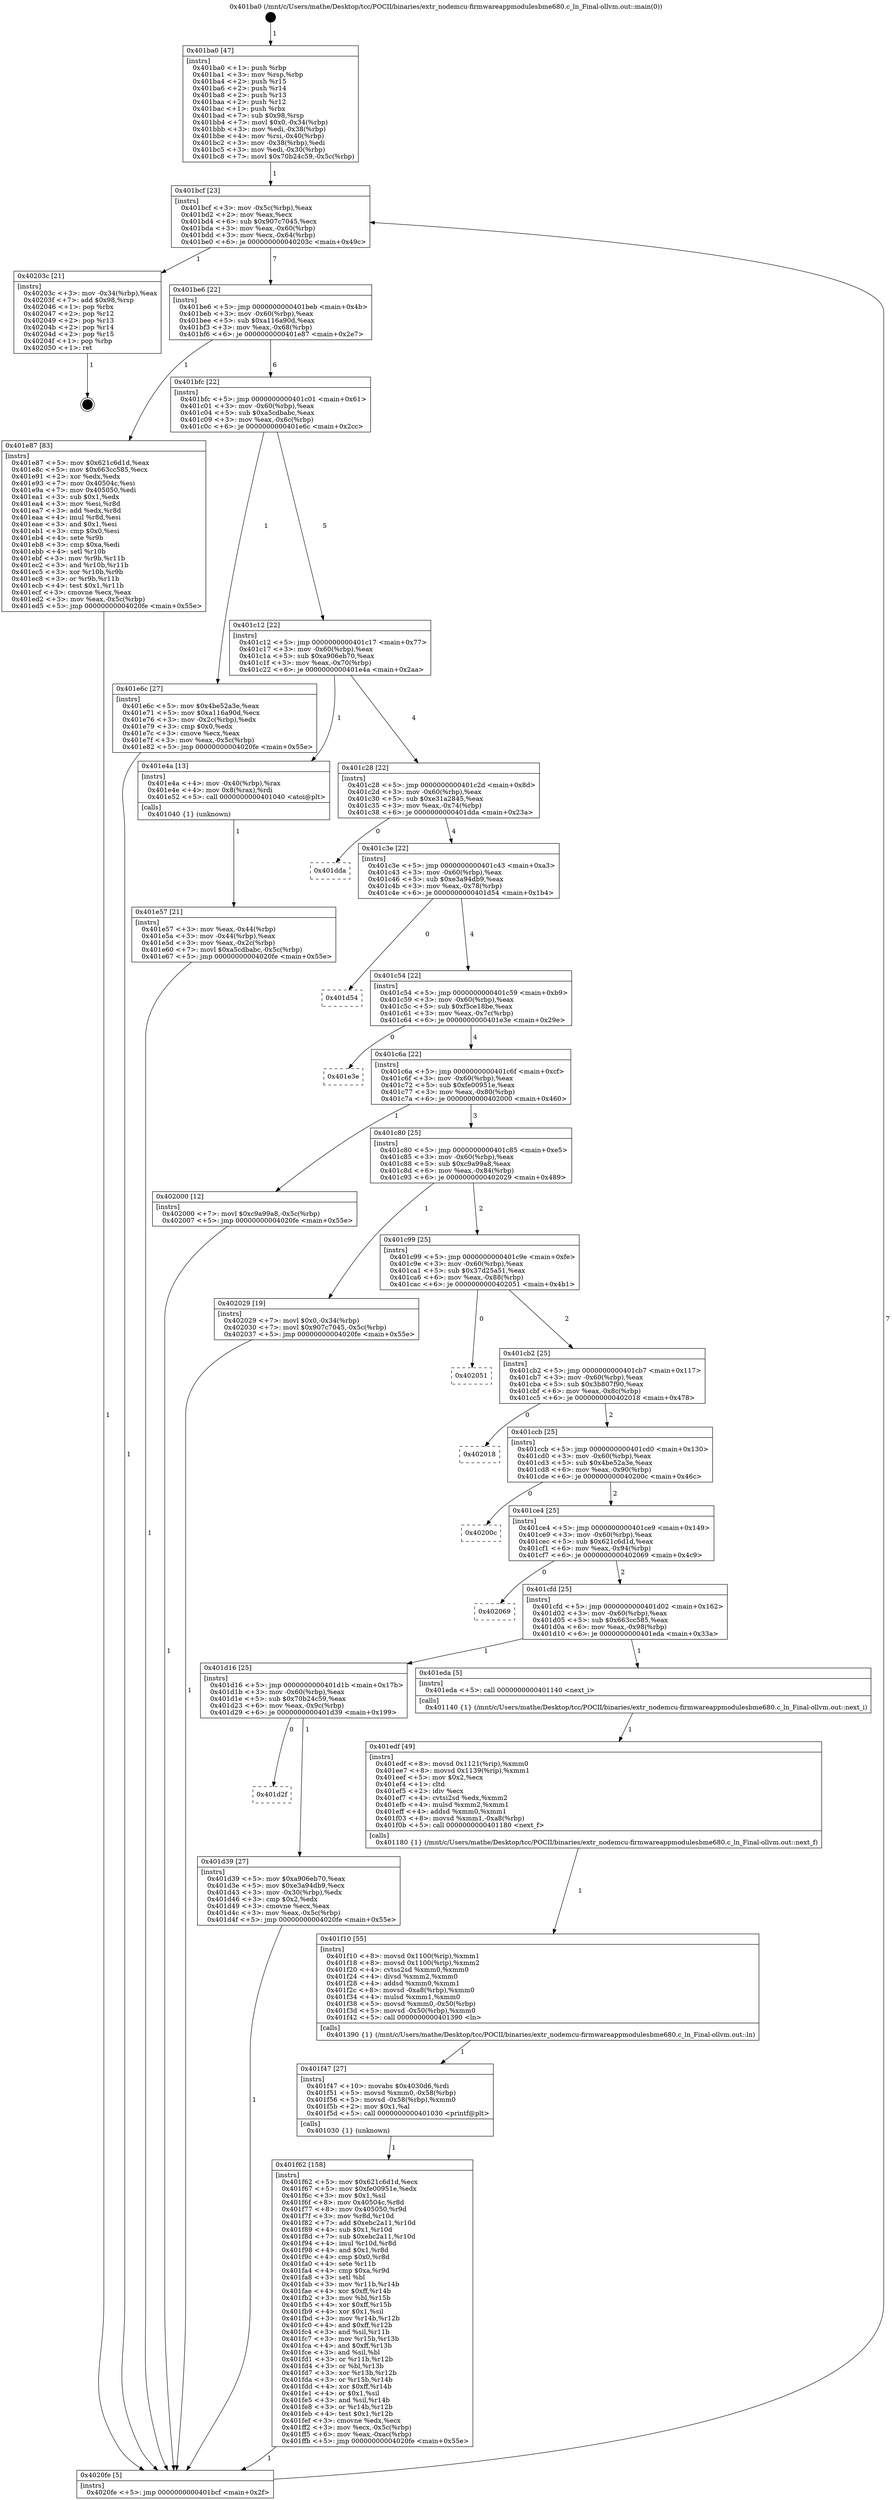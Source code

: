 digraph "0x401ba0" {
  label = "0x401ba0 (/mnt/c/Users/mathe/Desktop/tcc/POCII/binaries/extr_nodemcu-firmwareappmodulesbme680.c_ln_Final-ollvm.out::main(0))"
  labelloc = "t"
  node[shape=record]

  Entry [label="",width=0.3,height=0.3,shape=circle,fillcolor=black,style=filled]
  "0x401bcf" [label="{
     0x401bcf [23]\l
     | [instrs]\l
     &nbsp;&nbsp;0x401bcf \<+3\>: mov -0x5c(%rbp),%eax\l
     &nbsp;&nbsp;0x401bd2 \<+2\>: mov %eax,%ecx\l
     &nbsp;&nbsp;0x401bd4 \<+6\>: sub $0x907c7045,%ecx\l
     &nbsp;&nbsp;0x401bda \<+3\>: mov %eax,-0x60(%rbp)\l
     &nbsp;&nbsp;0x401bdd \<+3\>: mov %ecx,-0x64(%rbp)\l
     &nbsp;&nbsp;0x401be0 \<+6\>: je 000000000040203c \<main+0x49c\>\l
  }"]
  "0x40203c" [label="{
     0x40203c [21]\l
     | [instrs]\l
     &nbsp;&nbsp;0x40203c \<+3\>: mov -0x34(%rbp),%eax\l
     &nbsp;&nbsp;0x40203f \<+7\>: add $0x98,%rsp\l
     &nbsp;&nbsp;0x402046 \<+1\>: pop %rbx\l
     &nbsp;&nbsp;0x402047 \<+2\>: pop %r12\l
     &nbsp;&nbsp;0x402049 \<+2\>: pop %r13\l
     &nbsp;&nbsp;0x40204b \<+2\>: pop %r14\l
     &nbsp;&nbsp;0x40204d \<+2\>: pop %r15\l
     &nbsp;&nbsp;0x40204f \<+1\>: pop %rbp\l
     &nbsp;&nbsp;0x402050 \<+1\>: ret\l
  }"]
  "0x401be6" [label="{
     0x401be6 [22]\l
     | [instrs]\l
     &nbsp;&nbsp;0x401be6 \<+5\>: jmp 0000000000401beb \<main+0x4b\>\l
     &nbsp;&nbsp;0x401beb \<+3\>: mov -0x60(%rbp),%eax\l
     &nbsp;&nbsp;0x401bee \<+5\>: sub $0xa116a90d,%eax\l
     &nbsp;&nbsp;0x401bf3 \<+3\>: mov %eax,-0x68(%rbp)\l
     &nbsp;&nbsp;0x401bf6 \<+6\>: je 0000000000401e87 \<main+0x2e7\>\l
  }"]
  Exit [label="",width=0.3,height=0.3,shape=circle,fillcolor=black,style=filled,peripheries=2]
  "0x401e87" [label="{
     0x401e87 [83]\l
     | [instrs]\l
     &nbsp;&nbsp;0x401e87 \<+5\>: mov $0x621c6d1d,%eax\l
     &nbsp;&nbsp;0x401e8c \<+5\>: mov $0x663cc585,%ecx\l
     &nbsp;&nbsp;0x401e91 \<+2\>: xor %edx,%edx\l
     &nbsp;&nbsp;0x401e93 \<+7\>: mov 0x40504c,%esi\l
     &nbsp;&nbsp;0x401e9a \<+7\>: mov 0x405050,%edi\l
     &nbsp;&nbsp;0x401ea1 \<+3\>: sub $0x1,%edx\l
     &nbsp;&nbsp;0x401ea4 \<+3\>: mov %esi,%r8d\l
     &nbsp;&nbsp;0x401ea7 \<+3\>: add %edx,%r8d\l
     &nbsp;&nbsp;0x401eaa \<+4\>: imul %r8d,%esi\l
     &nbsp;&nbsp;0x401eae \<+3\>: and $0x1,%esi\l
     &nbsp;&nbsp;0x401eb1 \<+3\>: cmp $0x0,%esi\l
     &nbsp;&nbsp;0x401eb4 \<+4\>: sete %r9b\l
     &nbsp;&nbsp;0x401eb8 \<+3\>: cmp $0xa,%edi\l
     &nbsp;&nbsp;0x401ebb \<+4\>: setl %r10b\l
     &nbsp;&nbsp;0x401ebf \<+3\>: mov %r9b,%r11b\l
     &nbsp;&nbsp;0x401ec2 \<+3\>: and %r10b,%r11b\l
     &nbsp;&nbsp;0x401ec5 \<+3\>: xor %r10b,%r9b\l
     &nbsp;&nbsp;0x401ec8 \<+3\>: or %r9b,%r11b\l
     &nbsp;&nbsp;0x401ecb \<+4\>: test $0x1,%r11b\l
     &nbsp;&nbsp;0x401ecf \<+3\>: cmovne %ecx,%eax\l
     &nbsp;&nbsp;0x401ed2 \<+3\>: mov %eax,-0x5c(%rbp)\l
     &nbsp;&nbsp;0x401ed5 \<+5\>: jmp 00000000004020fe \<main+0x55e\>\l
  }"]
  "0x401bfc" [label="{
     0x401bfc [22]\l
     | [instrs]\l
     &nbsp;&nbsp;0x401bfc \<+5\>: jmp 0000000000401c01 \<main+0x61\>\l
     &nbsp;&nbsp;0x401c01 \<+3\>: mov -0x60(%rbp),%eax\l
     &nbsp;&nbsp;0x401c04 \<+5\>: sub $0xa5cdbabc,%eax\l
     &nbsp;&nbsp;0x401c09 \<+3\>: mov %eax,-0x6c(%rbp)\l
     &nbsp;&nbsp;0x401c0c \<+6\>: je 0000000000401e6c \<main+0x2cc\>\l
  }"]
  "0x401f62" [label="{
     0x401f62 [158]\l
     | [instrs]\l
     &nbsp;&nbsp;0x401f62 \<+5\>: mov $0x621c6d1d,%ecx\l
     &nbsp;&nbsp;0x401f67 \<+5\>: mov $0xfe00951e,%edx\l
     &nbsp;&nbsp;0x401f6c \<+3\>: mov $0x1,%sil\l
     &nbsp;&nbsp;0x401f6f \<+8\>: mov 0x40504c,%r8d\l
     &nbsp;&nbsp;0x401f77 \<+8\>: mov 0x405050,%r9d\l
     &nbsp;&nbsp;0x401f7f \<+3\>: mov %r8d,%r10d\l
     &nbsp;&nbsp;0x401f82 \<+7\>: add $0xebc2a11,%r10d\l
     &nbsp;&nbsp;0x401f89 \<+4\>: sub $0x1,%r10d\l
     &nbsp;&nbsp;0x401f8d \<+7\>: sub $0xebc2a11,%r10d\l
     &nbsp;&nbsp;0x401f94 \<+4\>: imul %r10d,%r8d\l
     &nbsp;&nbsp;0x401f98 \<+4\>: and $0x1,%r8d\l
     &nbsp;&nbsp;0x401f9c \<+4\>: cmp $0x0,%r8d\l
     &nbsp;&nbsp;0x401fa0 \<+4\>: sete %r11b\l
     &nbsp;&nbsp;0x401fa4 \<+4\>: cmp $0xa,%r9d\l
     &nbsp;&nbsp;0x401fa8 \<+3\>: setl %bl\l
     &nbsp;&nbsp;0x401fab \<+3\>: mov %r11b,%r14b\l
     &nbsp;&nbsp;0x401fae \<+4\>: xor $0xff,%r14b\l
     &nbsp;&nbsp;0x401fb2 \<+3\>: mov %bl,%r15b\l
     &nbsp;&nbsp;0x401fb5 \<+4\>: xor $0xff,%r15b\l
     &nbsp;&nbsp;0x401fb9 \<+4\>: xor $0x1,%sil\l
     &nbsp;&nbsp;0x401fbd \<+3\>: mov %r14b,%r12b\l
     &nbsp;&nbsp;0x401fc0 \<+4\>: and $0xff,%r12b\l
     &nbsp;&nbsp;0x401fc4 \<+3\>: and %sil,%r11b\l
     &nbsp;&nbsp;0x401fc7 \<+3\>: mov %r15b,%r13b\l
     &nbsp;&nbsp;0x401fca \<+4\>: and $0xff,%r13b\l
     &nbsp;&nbsp;0x401fce \<+3\>: and %sil,%bl\l
     &nbsp;&nbsp;0x401fd1 \<+3\>: or %r11b,%r12b\l
     &nbsp;&nbsp;0x401fd4 \<+3\>: or %bl,%r13b\l
     &nbsp;&nbsp;0x401fd7 \<+3\>: xor %r13b,%r12b\l
     &nbsp;&nbsp;0x401fda \<+3\>: or %r15b,%r14b\l
     &nbsp;&nbsp;0x401fdd \<+4\>: xor $0xff,%r14b\l
     &nbsp;&nbsp;0x401fe1 \<+4\>: or $0x1,%sil\l
     &nbsp;&nbsp;0x401fe5 \<+3\>: and %sil,%r14b\l
     &nbsp;&nbsp;0x401fe8 \<+3\>: or %r14b,%r12b\l
     &nbsp;&nbsp;0x401feb \<+4\>: test $0x1,%r12b\l
     &nbsp;&nbsp;0x401fef \<+3\>: cmovne %edx,%ecx\l
     &nbsp;&nbsp;0x401ff2 \<+3\>: mov %ecx,-0x5c(%rbp)\l
     &nbsp;&nbsp;0x401ff5 \<+6\>: mov %eax,-0xac(%rbp)\l
     &nbsp;&nbsp;0x401ffb \<+5\>: jmp 00000000004020fe \<main+0x55e\>\l
  }"]
  "0x401e6c" [label="{
     0x401e6c [27]\l
     | [instrs]\l
     &nbsp;&nbsp;0x401e6c \<+5\>: mov $0x4be52a3e,%eax\l
     &nbsp;&nbsp;0x401e71 \<+5\>: mov $0xa116a90d,%ecx\l
     &nbsp;&nbsp;0x401e76 \<+3\>: mov -0x2c(%rbp),%edx\l
     &nbsp;&nbsp;0x401e79 \<+3\>: cmp $0x0,%edx\l
     &nbsp;&nbsp;0x401e7c \<+3\>: cmove %ecx,%eax\l
     &nbsp;&nbsp;0x401e7f \<+3\>: mov %eax,-0x5c(%rbp)\l
     &nbsp;&nbsp;0x401e82 \<+5\>: jmp 00000000004020fe \<main+0x55e\>\l
  }"]
  "0x401c12" [label="{
     0x401c12 [22]\l
     | [instrs]\l
     &nbsp;&nbsp;0x401c12 \<+5\>: jmp 0000000000401c17 \<main+0x77\>\l
     &nbsp;&nbsp;0x401c17 \<+3\>: mov -0x60(%rbp),%eax\l
     &nbsp;&nbsp;0x401c1a \<+5\>: sub $0xa906eb70,%eax\l
     &nbsp;&nbsp;0x401c1f \<+3\>: mov %eax,-0x70(%rbp)\l
     &nbsp;&nbsp;0x401c22 \<+6\>: je 0000000000401e4a \<main+0x2aa\>\l
  }"]
  "0x401f47" [label="{
     0x401f47 [27]\l
     | [instrs]\l
     &nbsp;&nbsp;0x401f47 \<+10\>: movabs $0x4030d6,%rdi\l
     &nbsp;&nbsp;0x401f51 \<+5\>: movsd %xmm0,-0x58(%rbp)\l
     &nbsp;&nbsp;0x401f56 \<+5\>: movsd -0x58(%rbp),%xmm0\l
     &nbsp;&nbsp;0x401f5b \<+2\>: mov $0x1,%al\l
     &nbsp;&nbsp;0x401f5d \<+5\>: call 0000000000401030 \<printf@plt\>\l
     | [calls]\l
     &nbsp;&nbsp;0x401030 \{1\} (unknown)\l
  }"]
  "0x401e4a" [label="{
     0x401e4a [13]\l
     | [instrs]\l
     &nbsp;&nbsp;0x401e4a \<+4\>: mov -0x40(%rbp),%rax\l
     &nbsp;&nbsp;0x401e4e \<+4\>: mov 0x8(%rax),%rdi\l
     &nbsp;&nbsp;0x401e52 \<+5\>: call 0000000000401040 \<atoi@plt\>\l
     | [calls]\l
     &nbsp;&nbsp;0x401040 \{1\} (unknown)\l
  }"]
  "0x401c28" [label="{
     0x401c28 [22]\l
     | [instrs]\l
     &nbsp;&nbsp;0x401c28 \<+5\>: jmp 0000000000401c2d \<main+0x8d\>\l
     &nbsp;&nbsp;0x401c2d \<+3\>: mov -0x60(%rbp),%eax\l
     &nbsp;&nbsp;0x401c30 \<+5\>: sub $0xe31a2845,%eax\l
     &nbsp;&nbsp;0x401c35 \<+3\>: mov %eax,-0x74(%rbp)\l
     &nbsp;&nbsp;0x401c38 \<+6\>: je 0000000000401dda \<main+0x23a\>\l
  }"]
  "0x401f10" [label="{
     0x401f10 [55]\l
     | [instrs]\l
     &nbsp;&nbsp;0x401f10 \<+8\>: movsd 0x1100(%rip),%xmm1\l
     &nbsp;&nbsp;0x401f18 \<+8\>: movsd 0x1100(%rip),%xmm2\l
     &nbsp;&nbsp;0x401f20 \<+4\>: cvtss2sd %xmm0,%xmm0\l
     &nbsp;&nbsp;0x401f24 \<+4\>: divsd %xmm2,%xmm0\l
     &nbsp;&nbsp;0x401f28 \<+4\>: addsd %xmm0,%xmm1\l
     &nbsp;&nbsp;0x401f2c \<+8\>: movsd -0xa8(%rbp),%xmm0\l
     &nbsp;&nbsp;0x401f34 \<+4\>: mulsd %xmm1,%xmm0\l
     &nbsp;&nbsp;0x401f38 \<+5\>: movsd %xmm0,-0x50(%rbp)\l
     &nbsp;&nbsp;0x401f3d \<+5\>: movsd -0x50(%rbp),%xmm0\l
     &nbsp;&nbsp;0x401f42 \<+5\>: call 0000000000401390 \<ln\>\l
     | [calls]\l
     &nbsp;&nbsp;0x401390 \{1\} (/mnt/c/Users/mathe/Desktop/tcc/POCII/binaries/extr_nodemcu-firmwareappmodulesbme680.c_ln_Final-ollvm.out::ln)\l
  }"]
  "0x401dda" [label="{
     0x401dda\l
  }", style=dashed]
  "0x401c3e" [label="{
     0x401c3e [22]\l
     | [instrs]\l
     &nbsp;&nbsp;0x401c3e \<+5\>: jmp 0000000000401c43 \<main+0xa3\>\l
     &nbsp;&nbsp;0x401c43 \<+3\>: mov -0x60(%rbp),%eax\l
     &nbsp;&nbsp;0x401c46 \<+5\>: sub $0xe3a94db9,%eax\l
     &nbsp;&nbsp;0x401c4b \<+3\>: mov %eax,-0x78(%rbp)\l
     &nbsp;&nbsp;0x401c4e \<+6\>: je 0000000000401d54 \<main+0x1b4\>\l
  }"]
  "0x401edf" [label="{
     0x401edf [49]\l
     | [instrs]\l
     &nbsp;&nbsp;0x401edf \<+8\>: movsd 0x1121(%rip),%xmm0\l
     &nbsp;&nbsp;0x401ee7 \<+8\>: movsd 0x1139(%rip),%xmm1\l
     &nbsp;&nbsp;0x401eef \<+5\>: mov $0x2,%ecx\l
     &nbsp;&nbsp;0x401ef4 \<+1\>: cltd\l
     &nbsp;&nbsp;0x401ef5 \<+2\>: idiv %ecx\l
     &nbsp;&nbsp;0x401ef7 \<+4\>: cvtsi2sd %edx,%xmm2\l
     &nbsp;&nbsp;0x401efb \<+4\>: mulsd %xmm2,%xmm1\l
     &nbsp;&nbsp;0x401eff \<+4\>: addsd %xmm0,%xmm1\l
     &nbsp;&nbsp;0x401f03 \<+8\>: movsd %xmm1,-0xa8(%rbp)\l
     &nbsp;&nbsp;0x401f0b \<+5\>: call 0000000000401180 \<next_f\>\l
     | [calls]\l
     &nbsp;&nbsp;0x401180 \{1\} (/mnt/c/Users/mathe/Desktop/tcc/POCII/binaries/extr_nodemcu-firmwareappmodulesbme680.c_ln_Final-ollvm.out::next_f)\l
  }"]
  "0x401d54" [label="{
     0x401d54\l
  }", style=dashed]
  "0x401c54" [label="{
     0x401c54 [22]\l
     | [instrs]\l
     &nbsp;&nbsp;0x401c54 \<+5\>: jmp 0000000000401c59 \<main+0xb9\>\l
     &nbsp;&nbsp;0x401c59 \<+3\>: mov -0x60(%rbp),%eax\l
     &nbsp;&nbsp;0x401c5c \<+5\>: sub $0xf5ce18be,%eax\l
     &nbsp;&nbsp;0x401c61 \<+3\>: mov %eax,-0x7c(%rbp)\l
     &nbsp;&nbsp;0x401c64 \<+6\>: je 0000000000401e3e \<main+0x29e\>\l
  }"]
  "0x401e57" [label="{
     0x401e57 [21]\l
     | [instrs]\l
     &nbsp;&nbsp;0x401e57 \<+3\>: mov %eax,-0x44(%rbp)\l
     &nbsp;&nbsp;0x401e5a \<+3\>: mov -0x44(%rbp),%eax\l
     &nbsp;&nbsp;0x401e5d \<+3\>: mov %eax,-0x2c(%rbp)\l
     &nbsp;&nbsp;0x401e60 \<+7\>: movl $0xa5cdbabc,-0x5c(%rbp)\l
     &nbsp;&nbsp;0x401e67 \<+5\>: jmp 00000000004020fe \<main+0x55e\>\l
  }"]
  "0x401e3e" [label="{
     0x401e3e\l
  }", style=dashed]
  "0x401c6a" [label="{
     0x401c6a [22]\l
     | [instrs]\l
     &nbsp;&nbsp;0x401c6a \<+5\>: jmp 0000000000401c6f \<main+0xcf\>\l
     &nbsp;&nbsp;0x401c6f \<+3\>: mov -0x60(%rbp),%eax\l
     &nbsp;&nbsp;0x401c72 \<+5\>: sub $0xfe00951e,%eax\l
     &nbsp;&nbsp;0x401c77 \<+3\>: mov %eax,-0x80(%rbp)\l
     &nbsp;&nbsp;0x401c7a \<+6\>: je 0000000000402000 \<main+0x460\>\l
  }"]
  "0x401ba0" [label="{
     0x401ba0 [47]\l
     | [instrs]\l
     &nbsp;&nbsp;0x401ba0 \<+1\>: push %rbp\l
     &nbsp;&nbsp;0x401ba1 \<+3\>: mov %rsp,%rbp\l
     &nbsp;&nbsp;0x401ba4 \<+2\>: push %r15\l
     &nbsp;&nbsp;0x401ba6 \<+2\>: push %r14\l
     &nbsp;&nbsp;0x401ba8 \<+2\>: push %r13\l
     &nbsp;&nbsp;0x401baa \<+2\>: push %r12\l
     &nbsp;&nbsp;0x401bac \<+1\>: push %rbx\l
     &nbsp;&nbsp;0x401bad \<+7\>: sub $0x98,%rsp\l
     &nbsp;&nbsp;0x401bb4 \<+7\>: movl $0x0,-0x34(%rbp)\l
     &nbsp;&nbsp;0x401bbb \<+3\>: mov %edi,-0x38(%rbp)\l
     &nbsp;&nbsp;0x401bbe \<+4\>: mov %rsi,-0x40(%rbp)\l
     &nbsp;&nbsp;0x401bc2 \<+3\>: mov -0x38(%rbp),%edi\l
     &nbsp;&nbsp;0x401bc5 \<+3\>: mov %edi,-0x30(%rbp)\l
     &nbsp;&nbsp;0x401bc8 \<+7\>: movl $0x70b24c59,-0x5c(%rbp)\l
  }"]
  "0x402000" [label="{
     0x402000 [12]\l
     | [instrs]\l
     &nbsp;&nbsp;0x402000 \<+7\>: movl $0xc9a99a8,-0x5c(%rbp)\l
     &nbsp;&nbsp;0x402007 \<+5\>: jmp 00000000004020fe \<main+0x55e\>\l
  }"]
  "0x401c80" [label="{
     0x401c80 [25]\l
     | [instrs]\l
     &nbsp;&nbsp;0x401c80 \<+5\>: jmp 0000000000401c85 \<main+0xe5\>\l
     &nbsp;&nbsp;0x401c85 \<+3\>: mov -0x60(%rbp),%eax\l
     &nbsp;&nbsp;0x401c88 \<+5\>: sub $0xc9a99a8,%eax\l
     &nbsp;&nbsp;0x401c8d \<+6\>: mov %eax,-0x84(%rbp)\l
     &nbsp;&nbsp;0x401c93 \<+6\>: je 0000000000402029 \<main+0x489\>\l
  }"]
  "0x4020fe" [label="{
     0x4020fe [5]\l
     | [instrs]\l
     &nbsp;&nbsp;0x4020fe \<+5\>: jmp 0000000000401bcf \<main+0x2f\>\l
  }"]
  "0x402029" [label="{
     0x402029 [19]\l
     | [instrs]\l
     &nbsp;&nbsp;0x402029 \<+7\>: movl $0x0,-0x34(%rbp)\l
     &nbsp;&nbsp;0x402030 \<+7\>: movl $0x907c7045,-0x5c(%rbp)\l
     &nbsp;&nbsp;0x402037 \<+5\>: jmp 00000000004020fe \<main+0x55e\>\l
  }"]
  "0x401c99" [label="{
     0x401c99 [25]\l
     | [instrs]\l
     &nbsp;&nbsp;0x401c99 \<+5\>: jmp 0000000000401c9e \<main+0xfe\>\l
     &nbsp;&nbsp;0x401c9e \<+3\>: mov -0x60(%rbp),%eax\l
     &nbsp;&nbsp;0x401ca1 \<+5\>: sub $0x37d25a51,%eax\l
     &nbsp;&nbsp;0x401ca6 \<+6\>: mov %eax,-0x88(%rbp)\l
     &nbsp;&nbsp;0x401cac \<+6\>: je 0000000000402051 \<main+0x4b1\>\l
  }"]
  "0x401d2f" [label="{
     0x401d2f\l
  }", style=dashed]
  "0x402051" [label="{
     0x402051\l
  }", style=dashed]
  "0x401cb2" [label="{
     0x401cb2 [25]\l
     | [instrs]\l
     &nbsp;&nbsp;0x401cb2 \<+5\>: jmp 0000000000401cb7 \<main+0x117\>\l
     &nbsp;&nbsp;0x401cb7 \<+3\>: mov -0x60(%rbp),%eax\l
     &nbsp;&nbsp;0x401cba \<+5\>: sub $0x3b807f90,%eax\l
     &nbsp;&nbsp;0x401cbf \<+6\>: mov %eax,-0x8c(%rbp)\l
     &nbsp;&nbsp;0x401cc5 \<+6\>: je 0000000000402018 \<main+0x478\>\l
  }"]
  "0x401d39" [label="{
     0x401d39 [27]\l
     | [instrs]\l
     &nbsp;&nbsp;0x401d39 \<+5\>: mov $0xa906eb70,%eax\l
     &nbsp;&nbsp;0x401d3e \<+5\>: mov $0xe3a94db9,%ecx\l
     &nbsp;&nbsp;0x401d43 \<+3\>: mov -0x30(%rbp),%edx\l
     &nbsp;&nbsp;0x401d46 \<+3\>: cmp $0x2,%edx\l
     &nbsp;&nbsp;0x401d49 \<+3\>: cmovne %ecx,%eax\l
     &nbsp;&nbsp;0x401d4c \<+3\>: mov %eax,-0x5c(%rbp)\l
     &nbsp;&nbsp;0x401d4f \<+5\>: jmp 00000000004020fe \<main+0x55e\>\l
  }"]
  "0x402018" [label="{
     0x402018\l
  }", style=dashed]
  "0x401ccb" [label="{
     0x401ccb [25]\l
     | [instrs]\l
     &nbsp;&nbsp;0x401ccb \<+5\>: jmp 0000000000401cd0 \<main+0x130\>\l
     &nbsp;&nbsp;0x401cd0 \<+3\>: mov -0x60(%rbp),%eax\l
     &nbsp;&nbsp;0x401cd3 \<+5\>: sub $0x4be52a3e,%eax\l
     &nbsp;&nbsp;0x401cd8 \<+6\>: mov %eax,-0x90(%rbp)\l
     &nbsp;&nbsp;0x401cde \<+6\>: je 000000000040200c \<main+0x46c\>\l
  }"]
  "0x401d16" [label="{
     0x401d16 [25]\l
     | [instrs]\l
     &nbsp;&nbsp;0x401d16 \<+5\>: jmp 0000000000401d1b \<main+0x17b\>\l
     &nbsp;&nbsp;0x401d1b \<+3\>: mov -0x60(%rbp),%eax\l
     &nbsp;&nbsp;0x401d1e \<+5\>: sub $0x70b24c59,%eax\l
     &nbsp;&nbsp;0x401d23 \<+6\>: mov %eax,-0x9c(%rbp)\l
     &nbsp;&nbsp;0x401d29 \<+6\>: je 0000000000401d39 \<main+0x199\>\l
  }"]
  "0x40200c" [label="{
     0x40200c\l
  }", style=dashed]
  "0x401ce4" [label="{
     0x401ce4 [25]\l
     | [instrs]\l
     &nbsp;&nbsp;0x401ce4 \<+5\>: jmp 0000000000401ce9 \<main+0x149\>\l
     &nbsp;&nbsp;0x401ce9 \<+3\>: mov -0x60(%rbp),%eax\l
     &nbsp;&nbsp;0x401cec \<+5\>: sub $0x621c6d1d,%eax\l
     &nbsp;&nbsp;0x401cf1 \<+6\>: mov %eax,-0x94(%rbp)\l
     &nbsp;&nbsp;0x401cf7 \<+6\>: je 0000000000402069 \<main+0x4c9\>\l
  }"]
  "0x401eda" [label="{
     0x401eda [5]\l
     | [instrs]\l
     &nbsp;&nbsp;0x401eda \<+5\>: call 0000000000401140 \<next_i\>\l
     | [calls]\l
     &nbsp;&nbsp;0x401140 \{1\} (/mnt/c/Users/mathe/Desktop/tcc/POCII/binaries/extr_nodemcu-firmwareappmodulesbme680.c_ln_Final-ollvm.out::next_i)\l
  }"]
  "0x402069" [label="{
     0x402069\l
  }", style=dashed]
  "0x401cfd" [label="{
     0x401cfd [25]\l
     | [instrs]\l
     &nbsp;&nbsp;0x401cfd \<+5\>: jmp 0000000000401d02 \<main+0x162\>\l
     &nbsp;&nbsp;0x401d02 \<+3\>: mov -0x60(%rbp),%eax\l
     &nbsp;&nbsp;0x401d05 \<+5\>: sub $0x663cc585,%eax\l
     &nbsp;&nbsp;0x401d0a \<+6\>: mov %eax,-0x98(%rbp)\l
     &nbsp;&nbsp;0x401d10 \<+6\>: je 0000000000401eda \<main+0x33a\>\l
  }"]
  Entry -> "0x401ba0" [label=" 1"]
  "0x401bcf" -> "0x40203c" [label=" 1"]
  "0x401bcf" -> "0x401be6" [label=" 7"]
  "0x40203c" -> Exit [label=" 1"]
  "0x401be6" -> "0x401e87" [label=" 1"]
  "0x401be6" -> "0x401bfc" [label=" 6"]
  "0x402029" -> "0x4020fe" [label=" 1"]
  "0x401bfc" -> "0x401e6c" [label=" 1"]
  "0x401bfc" -> "0x401c12" [label=" 5"]
  "0x402000" -> "0x4020fe" [label=" 1"]
  "0x401c12" -> "0x401e4a" [label=" 1"]
  "0x401c12" -> "0x401c28" [label=" 4"]
  "0x401f62" -> "0x4020fe" [label=" 1"]
  "0x401c28" -> "0x401dda" [label=" 0"]
  "0x401c28" -> "0x401c3e" [label=" 4"]
  "0x401f47" -> "0x401f62" [label=" 1"]
  "0x401c3e" -> "0x401d54" [label=" 0"]
  "0x401c3e" -> "0x401c54" [label=" 4"]
  "0x401f10" -> "0x401f47" [label=" 1"]
  "0x401c54" -> "0x401e3e" [label=" 0"]
  "0x401c54" -> "0x401c6a" [label=" 4"]
  "0x401edf" -> "0x401f10" [label=" 1"]
  "0x401c6a" -> "0x402000" [label=" 1"]
  "0x401c6a" -> "0x401c80" [label=" 3"]
  "0x401eda" -> "0x401edf" [label=" 1"]
  "0x401c80" -> "0x402029" [label=" 1"]
  "0x401c80" -> "0x401c99" [label=" 2"]
  "0x401e87" -> "0x4020fe" [label=" 1"]
  "0x401c99" -> "0x402051" [label=" 0"]
  "0x401c99" -> "0x401cb2" [label=" 2"]
  "0x401e6c" -> "0x4020fe" [label=" 1"]
  "0x401cb2" -> "0x402018" [label=" 0"]
  "0x401cb2" -> "0x401ccb" [label=" 2"]
  "0x401e57" -> "0x4020fe" [label=" 1"]
  "0x401ccb" -> "0x40200c" [label=" 0"]
  "0x401ccb" -> "0x401ce4" [label=" 2"]
  "0x4020fe" -> "0x401bcf" [label=" 7"]
  "0x401ce4" -> "0x402069" [label=" 0"]
  "0x401ce4" -> "0x401cfd" [label=" 2"]
  "0x401ba0" -> "0x401bcf" [label=" 1"]
  "0x401cfd" -> "0x401eda" [label=" 1"]
  "0x401cfd" -> "0x401d16" [label=" 1"]
  "0x401e4a" -> "0x401e57" [label=" 1"]
  "0x401d16" -> "0x401d39" [label=" 1"]
  "0x401d16" -> "0x401d2f" [label=" 0"]
  "0x401d39" -> "0x4020fe" [label=" 1"]
}
